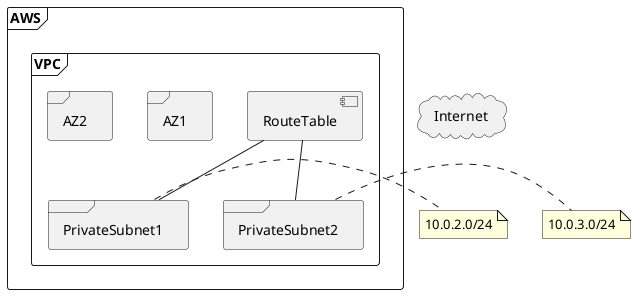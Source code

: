 @startuml
cloud Internet
frame "AWS" {
frame "VPC" {
    [RouteTable] -- PrivateSubnet1
    [RouteTable] -- PrivateSubnet2
    frame "AZ1" {
      frame "PrivateSubnet1" {
      }
    }
    frame "AZ2" {
      frame "PrivateSubnet2" {
      }
    }
}
}
note right of PrivateSubnet1
  10.0.2.0/24
end note
note right of PrivateSubnet2
  10.0.3.0/24
end note
@enduml